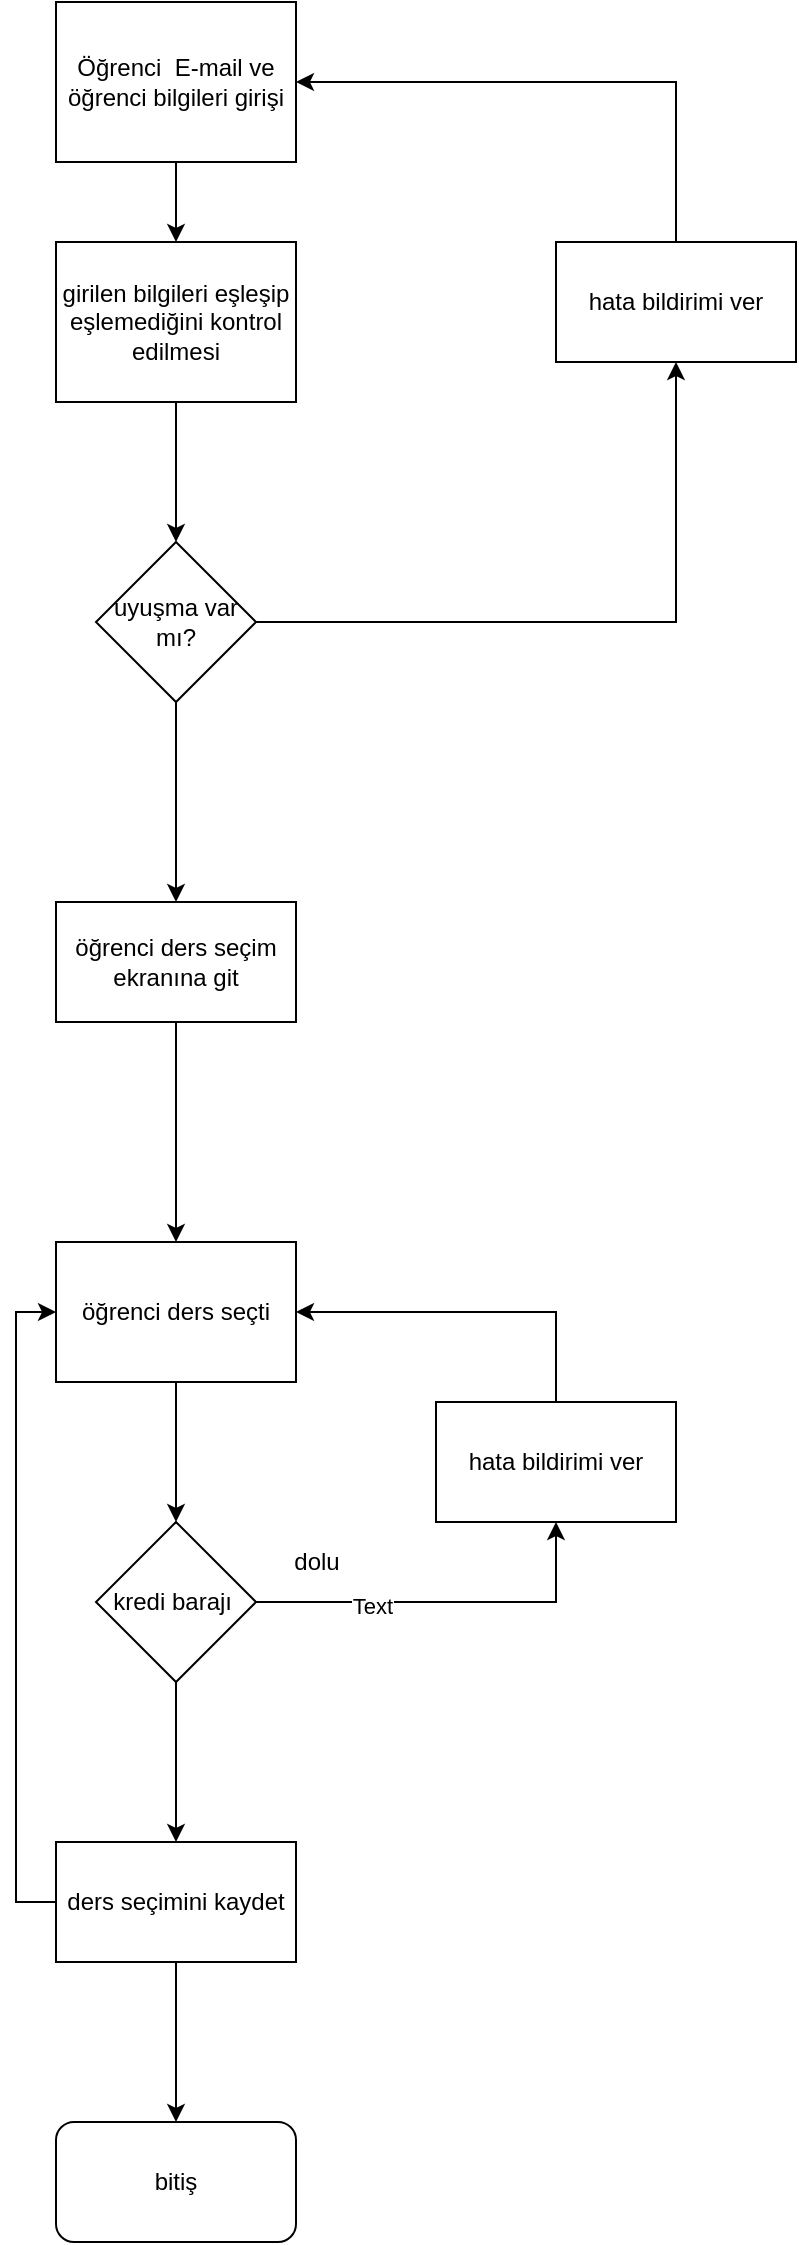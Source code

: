 <mxfile version="20.2.0" type="device"><diagram id="7kTgz5swVrreWmEzqUN4" name="Sayfa -1"><mxGraphModel dx="585" dy="671" grid="1" gridSize="10" guides="1" tooltips="1" connect="1" arrows="1" fold="1" page="1" pageScale="1" pageWidth="827" pageHeight="1169" math="0" shadow="0"><root><mxCell id="0"/><mxCell id="1" parent="0"/><mxCell id="7duLxvVHEm_u4p_8lmV--13" style="edgeStyle=orthogonalEdgeStyle;rounded=0;orthogonalLoop=1;jettySize=auto;html=1;exitX=0.5;exitY=1;exitDx=0;exitDy=0;" edge="1" parent="1" source="7duLxvVHEm_u4p_8lmV--1" target="7duLxvVHEm_u4p_8lmV--2"><mxGeometry relative="1" as="geometry"/></mxCell><mxCell id="7duLxvVHEm_u4p_8lmV--1" value="Öğrenci&amp;nbsp; E-mail ve öğrenci bilgileri girişi" style="rounded=0;whiteSpace=wrap;html=1;" vertex="1" parent="1"><mxGeometry x="320" width="120" height="80" as="geometry"/></mxCell><mxCell id="7duLxvVHEm_u4p_8lmV--14" style="edgeStyle=orthogonalEdgeStyle;rounded=0;orthogonalLoop=1;jettySize=auto;html=1;exitX=0.5;exitY=1;exitDx=0;exitDy=0;" edge="1" parent="1" source="7duLxvVHEm_u4p_8lmV--2" target="7duLxvVHEm_u4p_8lmV--3"><mxGeometry relative="1" as="geometry"/></mxCell><mxCell id="7duLxvVHEm_u4p_8lmV--2" value="girilen bilgileri eşleşip eşlemediğini kontrol edilmesi" style="rounded=0;whiteSpace=wrap;html=1;" vertex="1" parent="1"><mxGeometry x="320" y="120" width="120" height="80" as="geometry"/></mxCell><mxCell id="7duLxvVHEm_u4p_8lmV--15" style="edgeStyle=orthogonalEdgeStyle;rounded=0;orthogonalLoop=1;jettySize=auto;html=1;exitX=0.5;exitY=1;exitDx=0;exitDy=0;entryX=0.5;entryY=0;entryDx=0;entryDy=0;" edge="1" parent="1" source="7duLxvVHEm_u4p_8lmV--3" target="7duLxvVHEm_u4p_8lmV--4"><mxGeometry relative="1" as="geometry"/></mxCell><mxCell id="7duLxvVHEm_u4p_8lmV--17" style="edgeStyle=orthogonalEdgeStyle;rounded=0;orthogonalLoop=1;jettySize=auto;html=1;exitX=1;exitY=0.5;exitDx=0;exitDy=0;" edge="1" parent="1" source="7duLxvVHEm_u4p_8lmV--3" target="7duLxvVHEm_u4p_8lmV--9"><mxGeometry relative="1" as="geometry"/></mxCell><mxCell id="7duLxvVHEm_u4p_8lmV--3" value="uyuşma var mı?" style="rhombus;whiteSpace=wrap;html=1;" vertex="1" parent="1"><mxGeometry x="340" y="270" width="80" height="80" as="geometry"/></mxCell><mxCell id="7duLxvVHEm_u4p_8lmV--16" style="edgeStyle=orthogonalEdgeStyle;rounded=0;orthogonalLoop=1;jettySize=auto;html=1;exitX=0.5;exitY=1;exitDx=0;exitDy=0;entryX=0.5;entryY=0;entryDx=0;entryDy=0;" edge="1" parent="1" source="7duLxvVHEm_u4p_8lmV--4" target="7duLxvVHEm_u4p_8lmV--6"><mxGeometry relative="1" as="geometry"/></mxCell><mxCell id="7duLxvVHEm_u4p_8lmV--4" value="öğrenci ders seçim ekranına git" style="rounded=0;whiteSpace=wrap;html=1;" vertex="1" parent="1"><mxGeometry x="320" y="450" width="120" height="60" as="geometry"/></mxCell><mxCell id="7duLxvVHEm_u4p_8lmV--19" style="edgeStyle=orthogonalEdgeStyle;rounded=0;orthogonalLoop=1;jettySize=auto;html=1;exitX=0.5;exitY=1;exitDx=0;exitDy=0;entryX=0.5;entryY=0;entryDx=0;entryDy=0;" edge="1" parent="1" source="7duLxvVHEm_u4p_8lmV--6" target="7duLxvVHEm_u4p_8lmV--8"><mxGeometry relative="1" as="geometry"/></mxCell><mxCell id="7duLxvVHEm_u4p_8lmV--6" value="öğrenci ders seçti" style="rounded=0;whiteSpace=wrap;html=1;" vertex="1" parent="1"><mxGeometry x="320" y="620" width="120" height="70" as="geometry"/></mxCell><mxCell id="7duLxvVHEm_u4p_8lmV--11" style="edgeStyle=orthogonalEdgeStyle;rounded=0;orthogonalLoop=1;jettySize=auto;html=1;exitX=1;exitY=0.5;exitDx=0;exitDy=0;entryX=0.5;entryY=1;entryDx=0;entryDy=0;" edge="1" parent="1" source="7duLxvVHEm_u4p_8lmV--8" target="7duLxvVHEm_u4p_8lmV--10"><mxGeometry relative="1" as="geometry"/></mxCell><mxCell id="7duLxvVHEm_u4p_8lmV--27" value="Text" style="edgeLabel;html=1;align=center;verticalAlign=middle;resizable=0;points=[];" vertex="1" connectable="0" parent="7duLxvVHEm_u4p_8lmV--11"><mxGeometry x="-0.39" y="-2" relative="1" as="geometry"><mxPoint as="offset"/></mxGeometry></mxCell><mxCell id="7duLxvVHEm_u4p_8lmV--21" style="edgeStyle=orthogonalEdgeStyle;rounded=0;orthogonalLoop=1;jettySize=auto;html=1;exitX=0.5;exitY=1;exitDx=0;exitDy=0;entryX=0.5;entryY=0;entryDx=0;entryDy=0;" edge="1" parent="1" source="7duLxvVHEm_u4p_8lmV--8" target="7duLxvVHEm_u4p_8lmV--20"><mxGeometry relative="1" as="geometry"/></mxCell><mxCell id="7duLxvVHEm_u4p_8lmV--8" value="kredi barajı&amp;nbsp;" style="rhombus;whiteSpace=wrap;html=1;" vertex="1" parent="1"><mxGeometry x="340" y="760" width="80" height="80" as="geometry"/></mxCell><mxCell id="7duLxvVHEm_u4p_8lmV--18" style="edgeStyle=orthogonalEdgeStyle;rounded=0;orthogonalLoop=1;jettySize=auto;html=1;exitX=0.5;exitY=0;exitDx=0;exitDy=0;entryX=1;entryY=0.5;entryDx=0;entryDy=0;" edge="1" parent="1" source="7duLxvVHEm_u4p_8lmV--9" target="7duLxvVHEm_u4p_8lmV--1"><mxGeometry relative="1" as="geometry"/></mxCell><mxCell id="7duLxvVHEm_u4p_8lmV--9" value="hata bildirimi ver" style="rounded=0;whiteSpace=wrap;html=1;" vertex="1" parent="1"><mxGeometry x="570" y="120" width="120" height="60" as="geometry"/></mxCell><mxCell id="7duLxvVHEm_u4p_8lmV--12" style="edgeStyle=orthogonalEdgeStyle;rounded=0;orthogonalLoop=1;jettySize=auto;html=1;exitX=0.5;exitY=0;exitDx=0;exitDy=0;entryX=1;entryY=0.5;entryDx=0;entryDy=0;" edge="1" parent="1" source="7duLxvVHEm_u4p_8lmV--10" target="7duLxvVHEm_u4p_8lmV--6"><mxGeometry relative="1" as="geometry"/></mxCell><mxCell id="7duLxvVHEm_u4p_8lmV--10" value="hata bildirimi ver" style="rounded=0;whiteSpace=wrap;html=1;" vertex="1" parent="1"><mxGeometry x="510" y="700" width="120" height="60" as="geometry"/></mxCell><mxCell id="7duLxvVHEm_u4p_8lmV--22" style="edgeStyle=orthogonalEdgeStyle;rounded=0;orthogonalLoop=1;jettySize=auto;html=1;exitX=0;exitY=0.5;exitDx=0;exitDy=0;entryX=0;entryY=0.5;entryDx=0;entryDy=0;" edge="1" parent="1" source="7duLxvVHEm_u4p_8lmV--20" target="7duLxvVHEm_u4p_8lmV--6"><mxGeometry relative="1" as="geometry"/></mxCell><mxCell id="7duLxvVHEm_u4p_8lmV--24" value="" style="edgeStyle=orthogonalEdgeStyle;rounded=0;orthogonalLoop=1;jettySize=auto;html=1;" edge="1" parent="1" source="7duLxvVHEm_u4p_8lmV--20"><mxGeometry relative="1" as="geometry"><mxPoint x="380" y="1060" as="targetPoint"/></mxGeometry></mxCell><mxCell id="7duLxvVHEm_u4p_8lmV--20" value="ders seçimini kaydet" style="rounded=0;whiteSpace=wrap;html=1;" vertex="1" parent="1"><mxGeometry x="320" y="920" width="120" height="60" as="geometry"/></mxCell><mxCell id="7duLxvVHEm_u4p_8lmV--25" value="bitiş" style="rounded=1;whiteSpace=wrap;html=1;" vertex="1" parent="1"><mxGeometry x="320" y="1060" width="120" height="60" as="geometry"/></mxCell><mxCell id="7duLxvVHEm_u4p_8lmV--26" value="dolu" style="text;html=1;align=center;verticalAlign=middle;resizable=0;points=[];autosize=1;strokeColor=none;fillColor=none;" vertex="1" parent="1"><mxGeometry x="425" y="765" width="50" height="30" as="geometry"/></mxCell></root></mxGraphModel></diagram></mxfile>